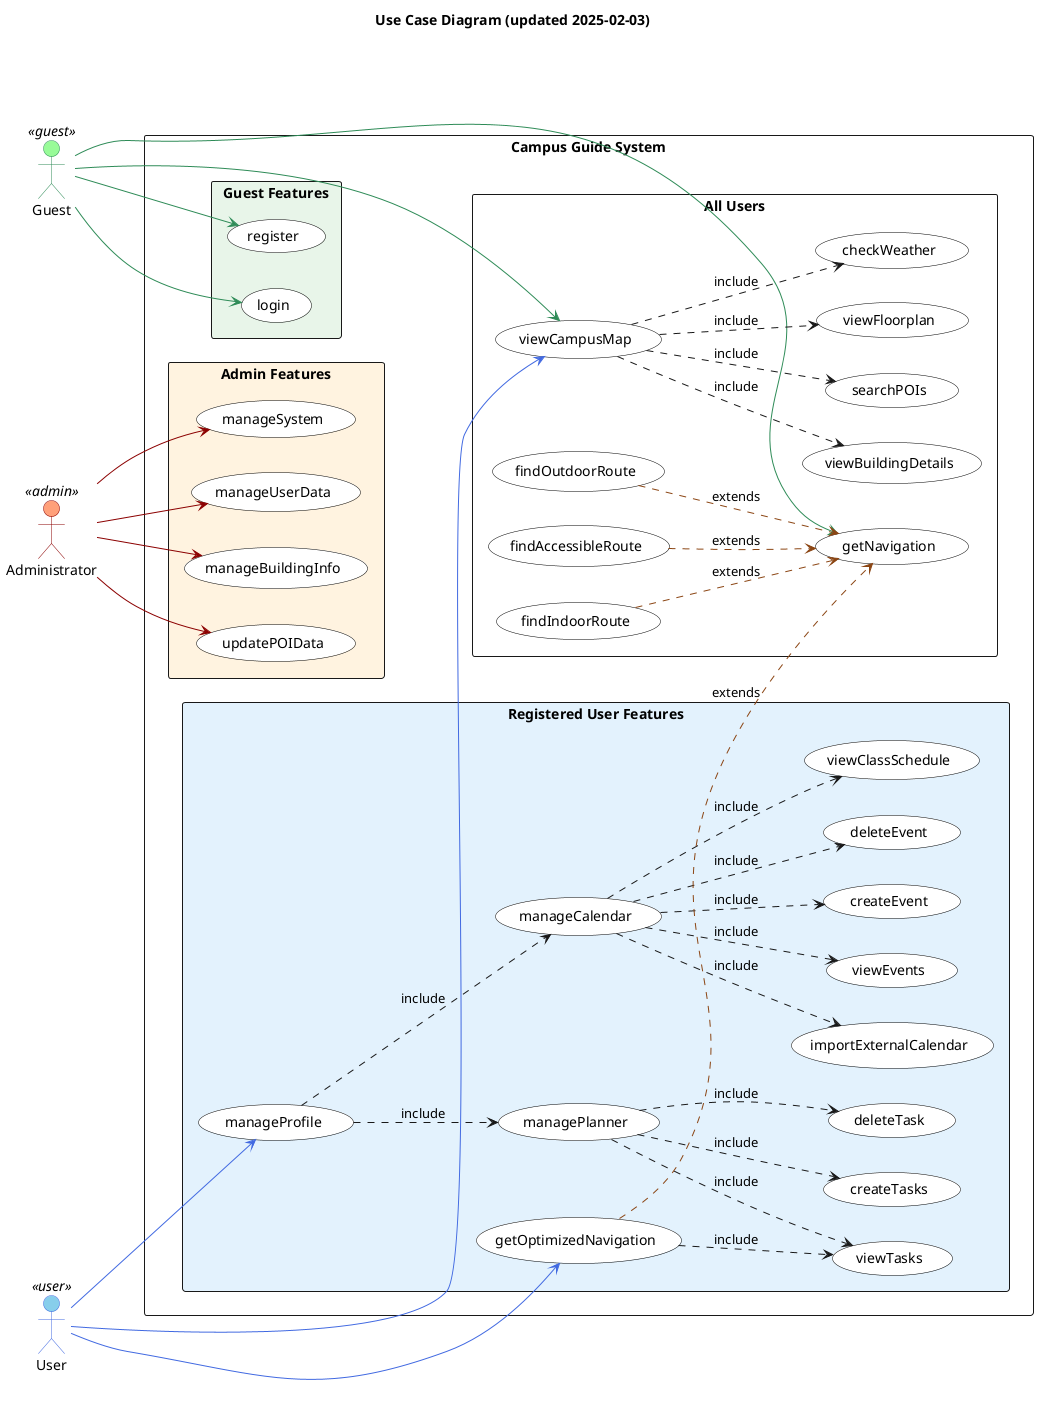 @startuml
title Use Case Diagram (updated 2025-02-03)

left to right direction
skinparam packageStyle rectangle

' Colors
skinparam actor {
    BorderColor black
    BackgroundColor white
}

skinparam usecase {
    BorderColor black
    BackgroundColor white
}

' Color definitions for actors and their connections
skinparam actor<<guest>> {
    BorderColor #2E8B57
    BackgroundColor #98FB98
}

skinparam actor<<user>> {
    BorderColor #4169E1
    BackgroundColor #87CEEB
}

skinparam actor<<admin>> {
    BorderColor #8B0000
    BackgroundColor #FFA07A
}

' Actors with stereotypes for coloring
actor "Guest" as guest <<guest>>
actor "User" as user <<user>>
actor "Administrator" as admin <<admin>>

' Main package
rectangle "Campus Guide System" {

rectangle "Guest Features" #E8F5E9 {
  usecase "login" as login
  usecase "register" as register
}

rectangle "Registered User Features" #E3F2FD {
      usecase "viewTasks" as viewTasks
      usecase "createTasks" as createTasks
      usecase "deleteTask" as deleteTask
      usecase "viewEvents" as viewEvents
      usecase "createEvent" as createEvent
      usecase "deleteEvent" as deleteEvent
      usecase "manageProfile" as manageProfile
      usecase "managePlanner" as managePlanner
      usecase "manageCalendar" as manageCalendar
    ' Sub use cases
      usecase "viewClassSchedule" as viewClassSchedule
      usecase "importExternalCalendar" as importExternalCalendar
      usecase "getOptimizedNavigation" as getOptimizedNavigation
}

rectangle "All Users"{
  usecase "getNavigation" as getNavigation
  usecase "viewCampusMap" as viewCampusMap
  usecase "viewFloorplan" as viewFloorplan
  usecase "checkWeather" as checkWeather
  usecase "viewBuildingDetails" as viewBuildingDetails
  usecase "searchPOIs" as searchPOIs
  
  ' Navigation sub use cases
  usecase "findIndoorRoute" as findIndoorRoute
  usecase "findOutdoorRoute" as findOutdoorRoute
  usecase "findAccessibleRoute" as findAccessibleRoute
}

  rectangle "Admin Features" #FFF3E0 {
    usecase "manageBuildingInfo" as manageBuildingInfo
    usecase "updatePOIData" as updatePOIData
    usecase "manageSystem" as manageSystem
    usecase "manageUserData" as manageUserData
  }
}

' Guest connections (green)
guest -[#2E8B57]-> login
guest -[#2E8B57]-> register
guest -[#2E8B57]-> getNavigation
guest -[#2E8B57]-> viewCampusMap

' User connections (blue)
user -[#4169E1]-> getOptimizedNavigation
user -[#4169E1]-> manageProfile
user -[#4169E1]-> viewCampusMap

' Admin connections (red)
admin -[#8B0000]-> manageBuildingInfo
admin -[#8B0000]-> updatePOIData
admin -[#8B0000]-> manageSystem
admin -[#8B0000]-> manageUserData

' Include relationships (colored in blue)
manageProfile ..> managePlanner : include
manageProfile ..> manageCalendar : include
managePlanner ..> createTasks : include
managePlanner ..> viewTasks : include
managePlanner ..> deleteTask : include
manageCalendar ..> viewEvents : include
manageCalendar ..> createEvent : include
manageCalendar ..> deleteEvent : include
manageCalendar ..> viewClassSchedule : include
manageCalendar ..> importExternalCalendar : include

viewCampusMap ..> searchPOIs : include
viewCampusMap ..> checkWeather : include
viewCampusMap ..> viewBuildingDetails : include
viewCampusMap ..> viewFloorplan : include

getOptimizedNavigation ..> viewTasks : include

' Extend relationships (colored in brown)
findIndoorRoute ..[#8B4513]> getNavigation : extends
findOutdoorRoute ..[#8B4513]> getNavigation : extends
findAccessibleRoute ..[#8B4513]> getNavigation : extends
getOptimizedNavigation ..[#8B4513]> getNavigation : extends

@enduml